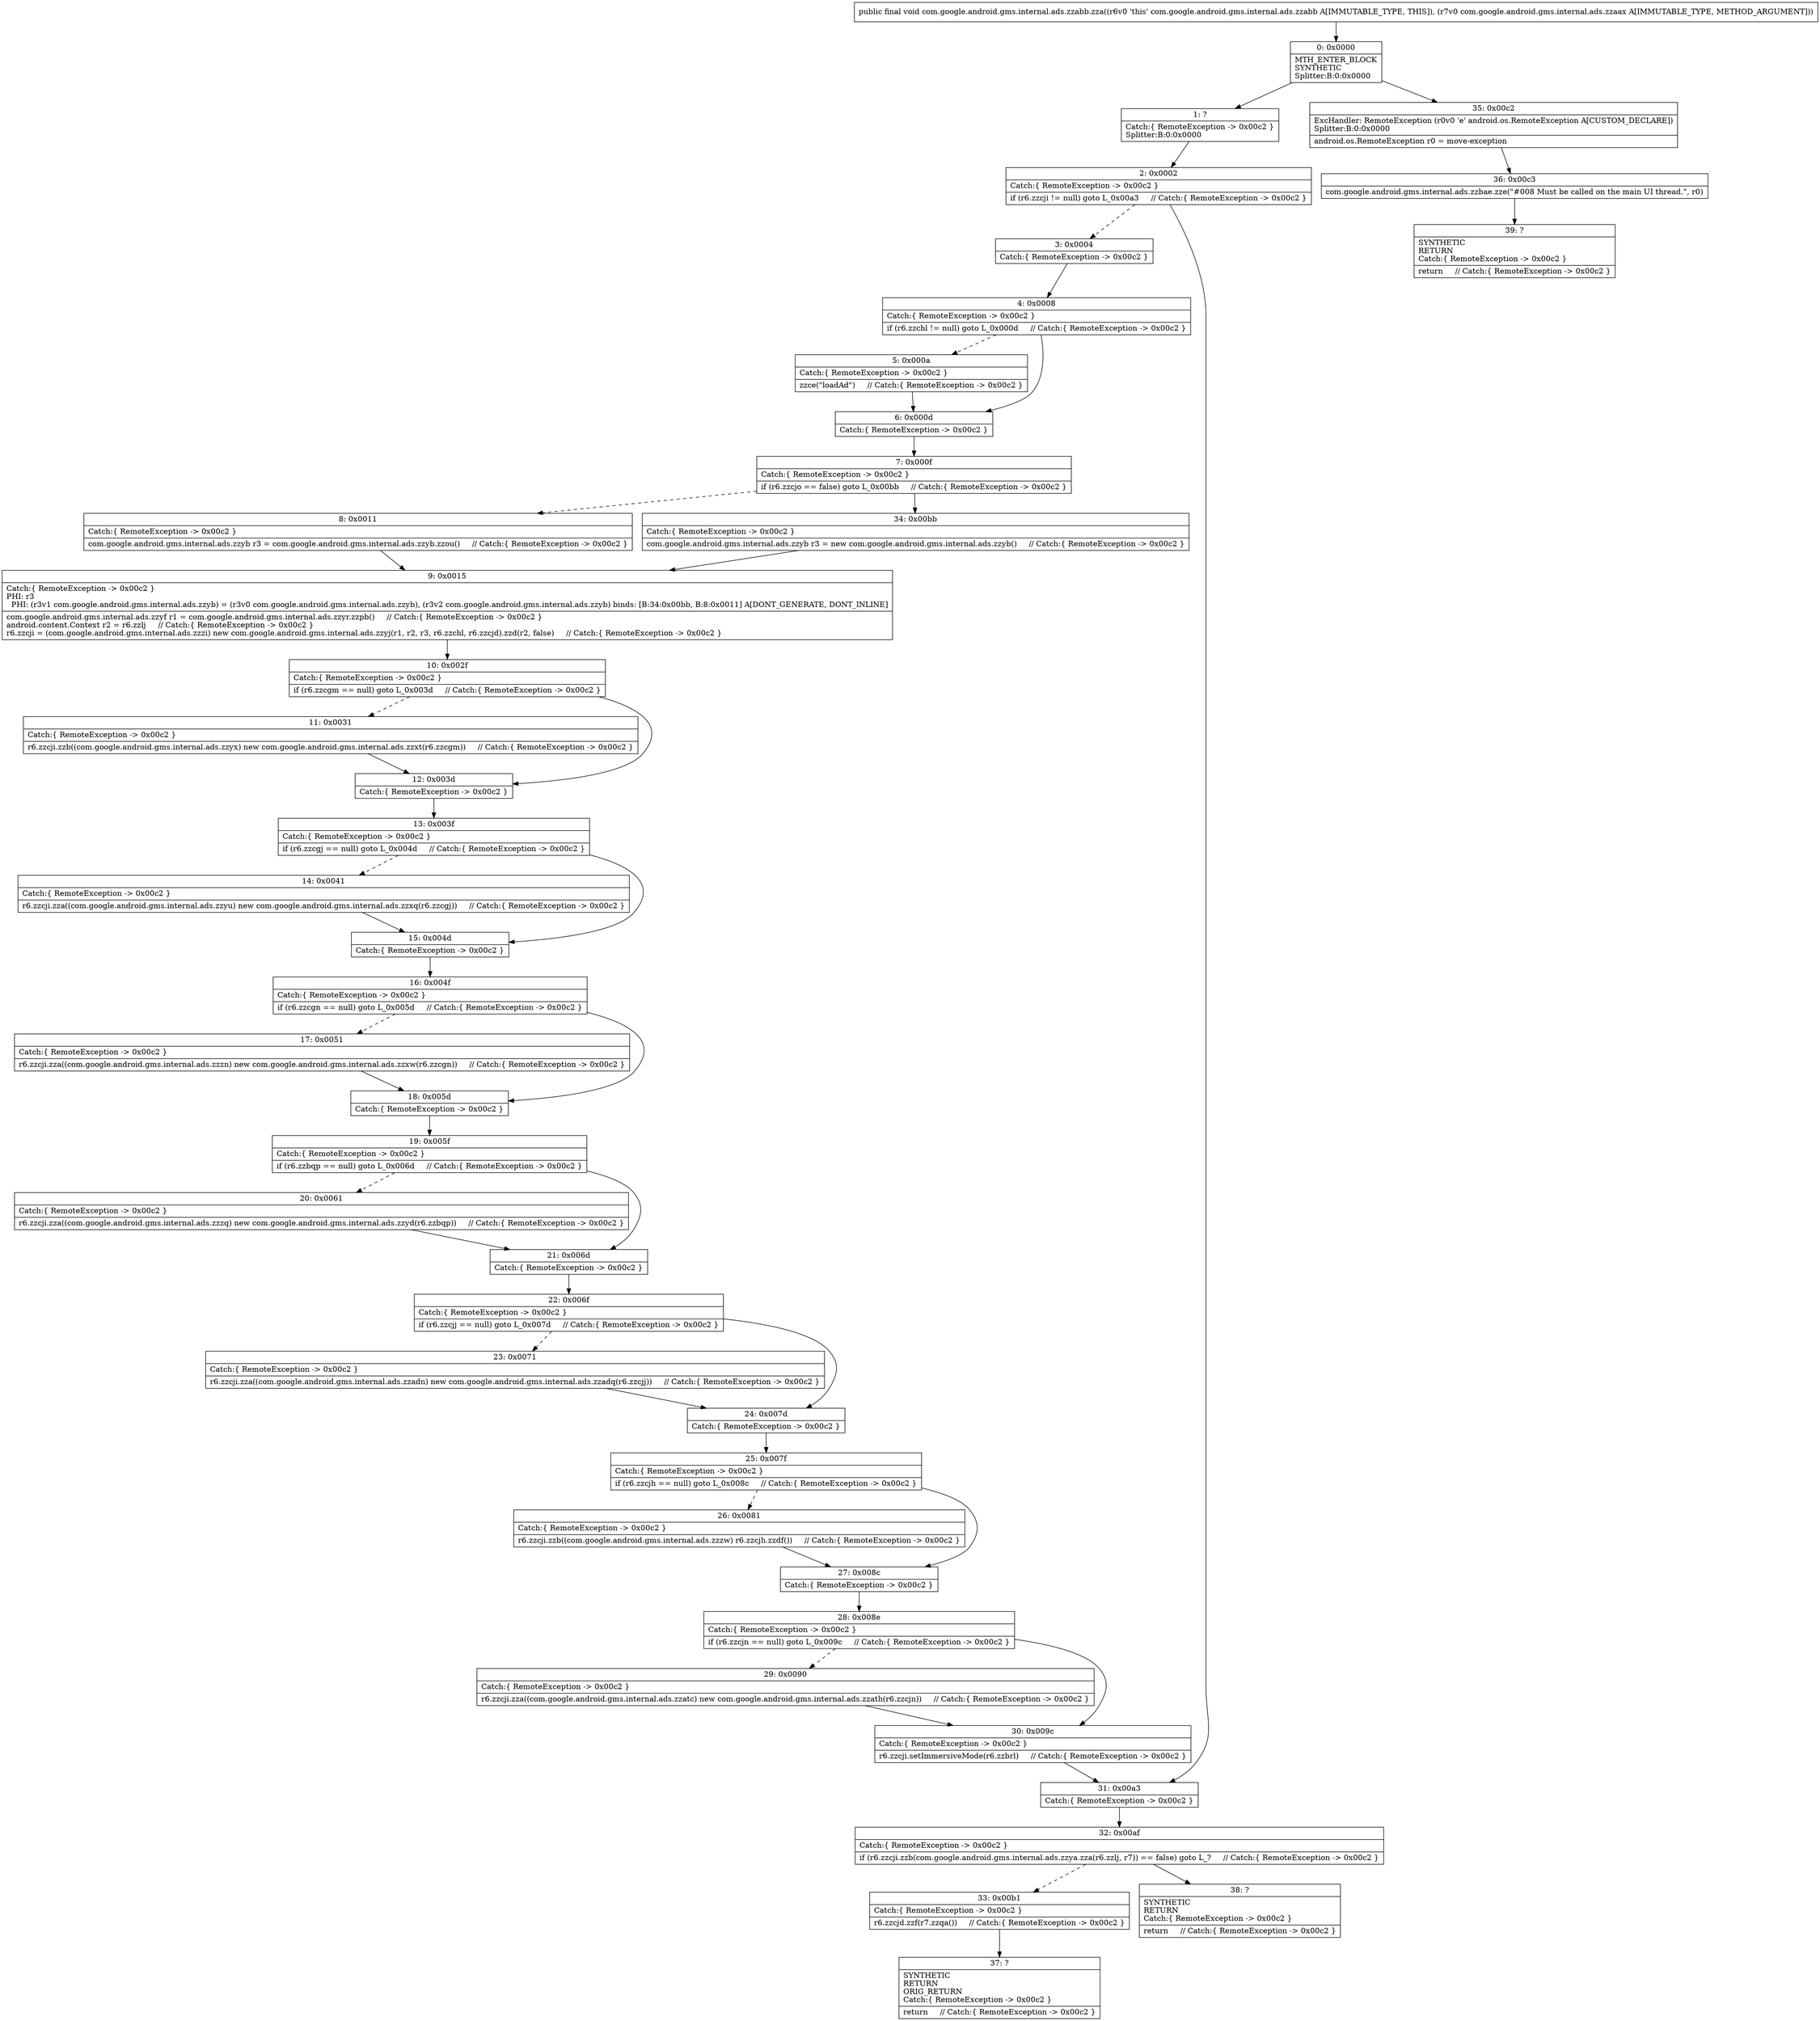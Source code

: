 digraph "CFG forcom.google.android.gms.internal.ads.zzabb.zza(Lcom\/google\/android\/gms\/internal\/ads\/zzaax;)V" {
Node_0 [shape=record,label="{0\:\ 0x0000|MTH_ENTER_BLOCK\lSYNTHETIC\lSplitter:B:0:0x0000\l}"];
Node_1 [shape=record,label="{1\:\ ?|Catch:\{ RemoteException \-\> 0x00c2 \}\lSplitter:B:0:0x0000\l}"];
Node_2 [shape=record,label="{2\:\ 0x0002|Catch:\{ RemoteException \-\> 0x00c2 \}\l|if (r6.zzcji != null) goto L_0x00a3     \/\/ Catch:\{ RemoteException \-\> 0x00c2 \}\l}"];
Node_3 [shape=record,label="{3\:\ 0x0004|Catch:\{ RemoteException \-\> 0x00c2 \}\l}"];
Node_4 [shape=record,label="{4\:\ 0x0008|Catch:\{ RemoteException \-\> 0x00c2 \}\l|if (r6.zzchl != null) goto L_0x000d     \/\/ Catch:\{ RemoteException \-\> 0x00c2 \}\l}"];
Node_5 [shape=record,label="{5\:\ 0x000a|Catch:\{ RemoteException \-\> 0x00c2 \}\l|zzce(\"loadAd\")     \/\/ Catch:\{ RemoteException \-\> 0x00c2 \}\l}"];
Node_6 [shape=record,label="{6\:\ 0x000d|Catch:\{ RemoteException \-\> 0x00c2 \}\l}"];
Node_7 [shape=record,label="{7\:\ 0x000f|Catch:\{ RemoteException \-\> 0x00c2 \}\l|if (r6.zzcjo == false) goto L_0x00bb     \/\/ Catch:\{ RemoteException \-\> 0x00c2 \}\l}"];
Node_8 [shape=record,label="{8\:\ 0x0011|Catch:\{ RemoteException \-\> 0x00c2 \}\l|com.google.android.gms.internal.ads.zzyb r3 = com.google.android.gms.internal.ads.zzyb.zzou()     \/\/ Catch:\{ RemoteException \-\> 0x00c2 \}\l}"];
Node_9 [shape=record,label="{9\:\ 0x0015|Catch:\{ RemoteException \-\> 0x00c2 \}\lPHI: r3 \l  PHI: (r3v1 com.google.android.gms.internal.ads.zzyb) = (r3v0 com.google.android.gms.internal.ads.zzyb), (r3v2 com.google.android.gms.internal.ads.zzyb) binds: [B:34:0x00bb, B:8:0x0011] A[DONT_GENERATE, DONT_INLINE]\l|com.google.android.gms.internal.ads.zzyf r1 = com.google.android.gms.internal.ads.zzyr.zzpb()     \/\/ Catch:\{ RemoteException \-\> 0x00c2 \}\landroid.content.Context r2 = r6.zzlj     \/\/ Catch:\{ RemoteException \-\> 0x00c2 \}\lr6.zzcji = (com.google.android.gms.internal.ads.zzzi) new com.google.android.gms.internal.ads.zzyj(r1, r2, r3, r6.zzchl, r6.zzcjd).zzd(r2, false)     \/\/ Catch:\{ RemoteException \-\> 0x00c2 \}\l}"];
Node_10 [shape=record,label="{10\:\ 0x002f|Catch:\{ RemoteException \-\> 0x00c2 \}\l|if (r6.zzcgm == null) goto L_0x003d     \/\/ Catch:\{ RemoteException \-\> 0x00c2 \}\l}"];
Node_11 [shape=record,label="{11\:\ 0x0031|Catch:\{ RemoteException \-\> 0x00c2 \}\l|r6.zzcji.zzb((com.google.android.gms.internal.ads.zzyx) new com.google.android.gms.internal.ads.zzxt(r6.zzcgm))     \/\/ Catch:\{ RemoteException \-\> 0x00c2 \}\l}"];
Node_12 [shape=record,label="{12\:\ 0x003d|Catch:\{ RemoteException \-\> 0x00c2 \}\l}"];
Node_13 [shape=record,label="{13\:\ 0x003f|Catch:\{ RemoteException \-\> 0x00c2 \}\l|if (r6.zzcgj == null) goto L_0x004d     \/\/ Catch:\{ RemoteException \-\> 0x00c2 \}\l}"];
Node_14 [shape=record,label="{14\:\ 0x0041|Catch:\{ RemoteException \-\> 0x00c2 \}\l|r6.zzcji.zza((com.google.android.gms.internal.ads.zzyu) new com.google.android.gms.internal.ads.zzxq(r6.zzcgj))     \/\/ Catch:\{ RemoteException \-\> 0x00c2 \}\l}"];
Node_15 [shape=record,label="{15\:\ 0x004d|Catch:\{ RemoteException \-\> 0x00c2 \}\l}"];
Node_16 [shape=record,label="{16\:\ 0x004f|Catch:\{ RemoteException \-\> 0x00c2 \}\l|if (r6.zzcgn == null) goto L_0x005d     \/\/ Catch:\{ RemoteException \-\> 0x00c2 \}\l}"];
Node_17 [shape=record,label="{17\:\ 0x0051|Catch:\{ RemoteException \-\> 0x00c2 \}\l|r6.zzcji.zza((com.google.android.gms.internal.ads.zzzn) new com.google.android.gms.internal.ads.zzxw(r6.zzcgn))     \/\/ Catch:\{ RemoteException \-\> 0x00c2 \}\l}"];
Node_18 [shape=record,label="{18\:\ 0x005d|Catch:\{ RemoteException \-\> 0x00c2 \}\l}"];
Node_19 [shape=record,label="{19\:\ 0x005f|Catch:\{ RemoteException \-\> 0x00c2 \}\l|if (r6.zzbqp == null) goto L_0x006d     \/\/ Catch:\{ RemoteException \-\> 0x00c2 \}\l}"];
Node_20 [shape=record,label="{20\:\ 0x0061|Catch:\{ RemoteException \-\> 0x00c2 \}\l|r6.zzcji.zza((com.google.android.gms.internal.ads.zzzq) new com.google.android.gms.internal.ads.zzyd(r6.zzbqp))     \/\/ Catch:\{ RemoteException \-\> 0x00c2 \}\l}"];
Node_21 [shape=record,label="{21\:\ 0x006d|Catch:\{ RemoteException \-\> 0x00c2 \}\l}"];
Node_22 [shape=record,label="{22\:\ 0x006f|Catch:\{ RemoteException \-\> 0x00c2 \}\l|if (r6.zzcjj == null) goto L_0x007d     \/\/ Catch:\{ RemoteException \-\> 0x00c2 \}\l}"];
Node_23 [shape=record,label="{23\:\ 0x0071|Catch:\{ RemoteException \-\> 0x00c2 \}\l|r6.zzcji.zza((com.google.android.gms.internal.ads.zzadn) new com.google.android.gms.internal.ads.zzadq(r6.zzcjj))     \/\/ Catch:\{ RemoteException \-\> 0x00c2 \}\l}"];
Node_24 [shape=record,label="{24\:\ 0x007d|Catch:\{ RemoteException \-\> 0x00c2 \}\l}"];
Node_25 [shape=record,label="{25\:\ 0x007f|Catch:\{ RemoteException \-\> 0x00c2 \}\l|if (r6.zzcjh == null) goto L_0x008c     \/\/ Catch:\{ RemoteException \-\> 0x00c2 \}\l}"];
Node_26 [shape=record,label="{26\:\ 0x0081|Catch:\{ RemoteException \-\> 0x00c2 \}\l|r6.zzcji.zzb((com.google.android.gms.internal.ads.zzzw) r6.zzcjh.zzdf())     \/\/ Catch:\{ RemoteException \-\> 0x00c2 \}\l}"];
Node_27 [shape=record,label="{27\:\ 0x008c|Catch:\{ RemoteException \-\> 0x00c2 \}\l}"];
Node_28 [shape=record,label="{28\:\ 0x008e|Catch:\{ RemoteException \-\> 0x00c2 \}\l|if (r6.zzcjn == null) goto L_0x009c     \/\/ Catch:\{ RemoteException \-\> 0x00c2 \}\l}"];
Node_29 [shape=record,label="{29\:\ 0x0090|Catch:\{ RemoteException \-\> 0x00c2 \}\l|r6.zzcji.zza((com.google.android.gms.internal.ads.zzatc) new com.google.android.gms.internal.ads.zzath(r6.zzcjn))     \/\/ Catch:\{ RemoteException \-\> 0x00c2 \}\l}"];
Node_30 [shape=record,label="{30\:\ 0x009c|Catch:\{ RemoteException \-\> 0x00c2 \}\l|r6.zzcji.setImmersiveMode(r6.zzbrl)     \/\/ Catch:\{ RemoteException \-\> 0x00c2 \}\l}"];
Node_31 [shape=record,label="{31\:\ 0x00a3|Catch:\{ RemoteException \-\> 0x00c2 \}\l}"];
Node_32 [shape=record,label="{32\:\ 0x00af|Catch:\{ RemoteException \-\> 0x00c2 \}\l|if (r6.zzcji.zzb(com.google.android.gms.internal.ads.zzya.zza(r6.zzlj, r7)) == false) goto L_?     \/\/ Catch:\{ RemoteException \-\> 0x00c2 \}\l}"];
Node_33 [shape=record,label="{33\:\ 0x00b1|Catch:\{ RemoteException \-\> 0x00c2 \}\l|r6.zzcjd.zzf(r7.zzqa())     \/\/ Catch:\{ RemoteException \-\> 0x00c2 \}\l}"];
Node_34 [shape=record,label="{34\:\ 0x00bb|Catch:\{ RemoteException \-\> 0x00c2 \}\l|com.google.android.gms.internal.ads.zzyb r3 = new com.google.android.gms.internal.ads.zzyb()     \/\/ Catch:\{ RemoteException \-\> 0x00c2 \}\l}"];
Node_35 [shape=record,label="{35\:\ 0x00c2|ExcHandler: RemoteException (r0v0 'e' android.os.RemoteException A[CUSTOM_DECLARE])\lSplitter:B:0:0x0000\l|android.os.RemoteException r0 = move\-exception\l}"];
Node_36 [shape=record,label="{36\:\ 0x00c3|com.google.android.gms.internal.ads.zzbae.zze(\"#008 Must be called on the main UI thread.\", r0)\l}"];
Node_37 [shape=record,label="{37\:\ ?|SYNTHETIC\lRETURN\lORIG_RETURN\lCatch:\{ RemoteException \-\> 0x00c2 \}\l|return     \/\/ Catch:\{ RemoteException \-\> 0x00c2 \}\l}"];
Node_38 [shape=record,label="{38\:\ ?|SYNTHETIC\lRETURN\lCatch:\{ RemoteException \-\> 0x00c2 \}\l|return     \/\/ Catch:\{ RemoteException \-\> 0x00c2 \}\l}"];
Node_39 [shape=record,label="{39\:\ ?|SYNTHETIC\lRETURN\lCatch:\{ RemoteException \-\> 0x00c2 \}\l|return     \/\/ Catch:\{ RemoteException \-\> 0x00c2 \}\l}"];
MethodNode[shape=record,label="{public final void com.google.android.gms.internal.ads.zzabb.zza((r6v0 'this' com.google.android.gms.internal.ads.zzabb A[IMMUTABLE_TYPE, THIS]), (r7v0 com.google.android.gms.internal.ads.zzaax A[IMMUTABLE_TYPE, METHOD_ARGUMENT])) }"];
MethodNode -> Node_0;
Node_0 -> Node_1;
Node_0 -> Node_35;
Node_1 -> Node_2;
Node_2 -> Node_3[style=dashed];
Node_2 -> Node_31;
Node_3 -> Node_4;
Node_4 -> Node_5[style=dashed];
Node_4 -> Node_6;
Node_5 -> Node_6;
Node_6 -> Node_7;
Node_7 -> Node_8[style=dashed];
Node_7 -> Node_34;
Node_8 -> Node_9;
Node_9 -> Node_10;
Node_10 -> Node_11[style=dashed];
Node_10 -> Node_12;
Node_11 -> Node_12;
Node_12 -> Node_13;
Node_13 -> Node_14[style=dashed];
Node_13 -> Node_15;
Node_14 -> Node_15;
Node_15 -> Node_16;
Node_16 -> Node_17[style=dashed];
Node_16 -> Node_18;
Node_17 -> Node_18;
Node_18 -> Node_19;
Node_19 -> Node_20[style=dashed];
Node_19 -> Node_21;
Node_20 -> Node_21;
Node_21 -> Node_22;
Node_22 -> Node_23[style=dashed];
Node_22 -> Node_24;
Node_23 -> Node_24;
Node_24 -> Node_25;
Node_25 -> Node_26[style=dashed];
Node_25 -> Node_27;
Node_26 -> Node_27;
Node_27 -> Node_28;
Node_28 -> Node_29[style=dashed];
Node_28 -> Node_30;
Node_29 -> Node_30;
Node_30 -> Node_31;
Node_31 -> Node_32;
Node_32 -> Node_33[style=dashed];
Node_32 -> Node_38;
Node_33 -> Node_37;
Node_34 -> Node_9;
Node_35 -> Node_36;
Node_36 -> Node_39;
}

